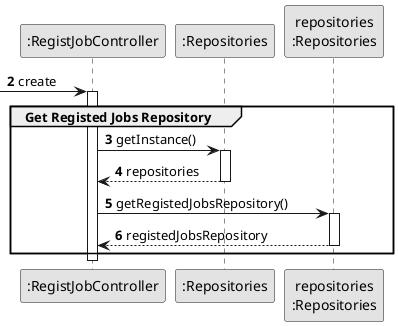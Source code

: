 @startuml
skinparam monochrome true
skinparam packageStyle rectangle
skinparam shadowing false

participant ":RegistJobController" as CTRL
participant ":Repositories" as RepositorySingleton
participant "repositories\n:Repositories" as PLAT

autonumber 2

 -> CTRL : create
activate CTRL
    group Get Registed Jobs Repository

            CTRL -> RepositorySingleton : getInstance()
            activate RepositorySingleton

                RepositorySingleton --> CTRL: repositories
            deactivate RepositorySingleton

            CTRL -> PLAT : getRegistedJobsRepository()
            activate PLAT

                PLAT --> CTRL: registedJobsRepository
            deactivate PLAT

    end

deactivate CTRL


@enduml